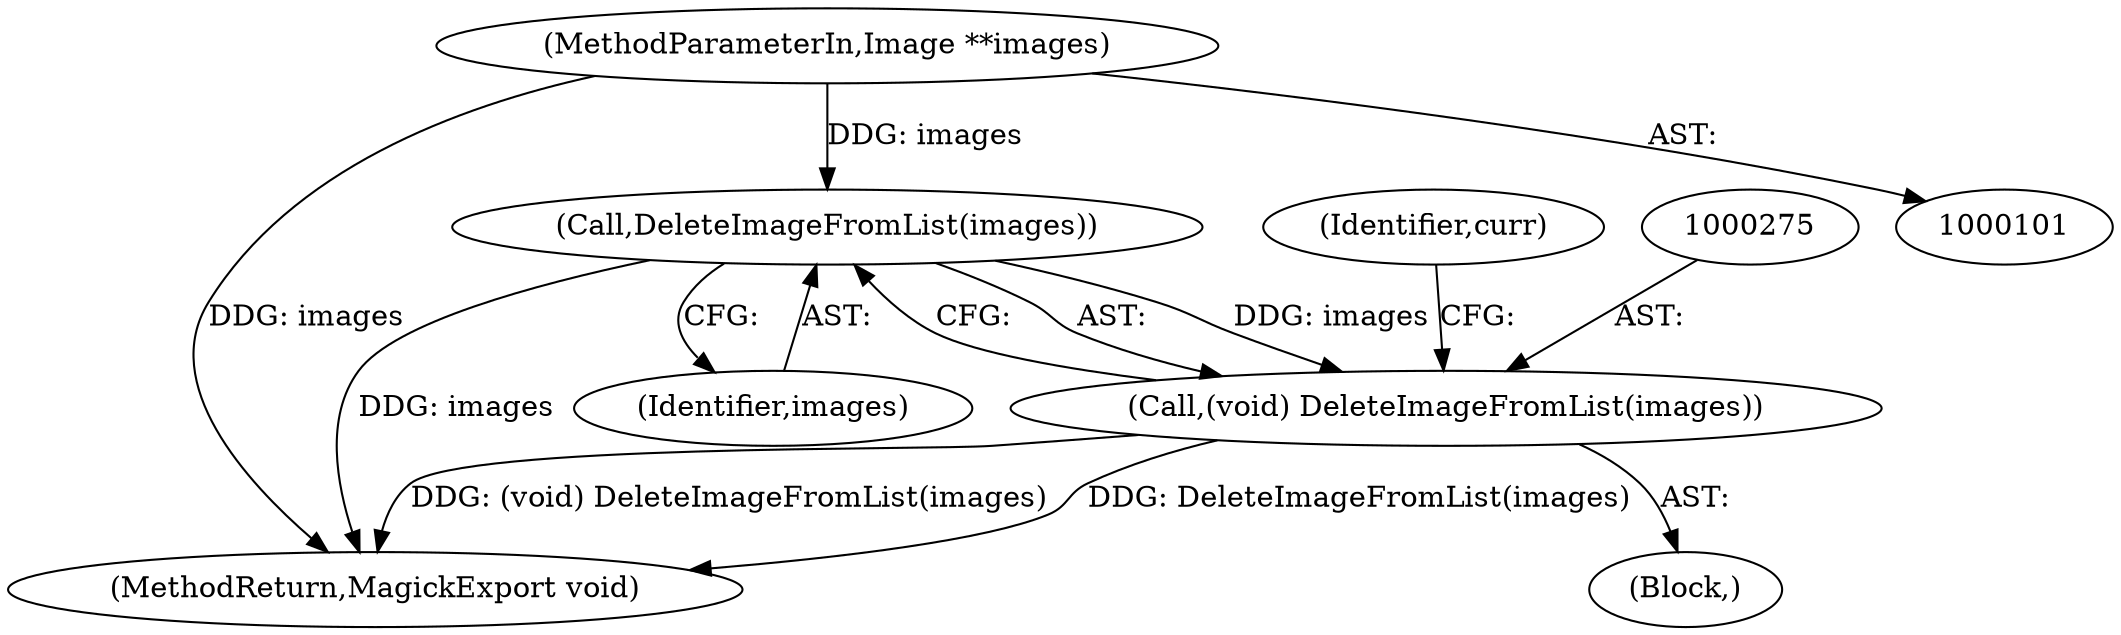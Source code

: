 digraph "0_ImageMagick6_1ddcf2e4f28029a888cadef2e757509ef5047ad8@pointer" {
"1000276" [label="(Call,DeleteImageFromList(images))"];
"1000102" [label="(MethodParameterIn,Image **images)"];
"1000274" [label="(Call,(void) DeleteImageFromList(images))"];
"1000274" [label="(Call,(void) DeleteImageFromList(images))"];
"1000284" [label="(MethodReturn,MagickExport void)"];
"1000277" [label="(Identifier,images)"];
"1000276" [label="(Call,DeleteImageFromList(images))"];
"1000223" [label="(Block,)"];
"1000166" [label="(Identifier,curr)"];
"1000102" [label="(MethodParameterIn,Image **images)"];
"1000276" -> "1000274"  [label="AST: "];
"1000276" -> "1000277"  [label="CFG: "];
"1000277" -> "1000276"  [label="AST: "];
"1000274" -> "1000276"  [label="CFG: "];
"1000276" -> "1000284"  [label="DDG: images"];
"1000276" -> "1000274"  [label="DDG: images"];
"1000102" -> "1000276"  [label="DDG: images"];
"1000102" -> "1000101"  [label="AST: "];
"1000102" -> "1000284"  [label="DDG: images"];
"1000274" -> "1000223"  [label="AST: "];
"1000275" -> "1000274"  [label="AST: "];
"1000166" -> "1000274"  [label="CFG: "];
"1000274" -> "1000284"  [label="DDG: (void) DeleteImageFromList(images)"];
"1000274" -> "1000284"  [label="DDG: DeleteImageFromList(images)"];
}
